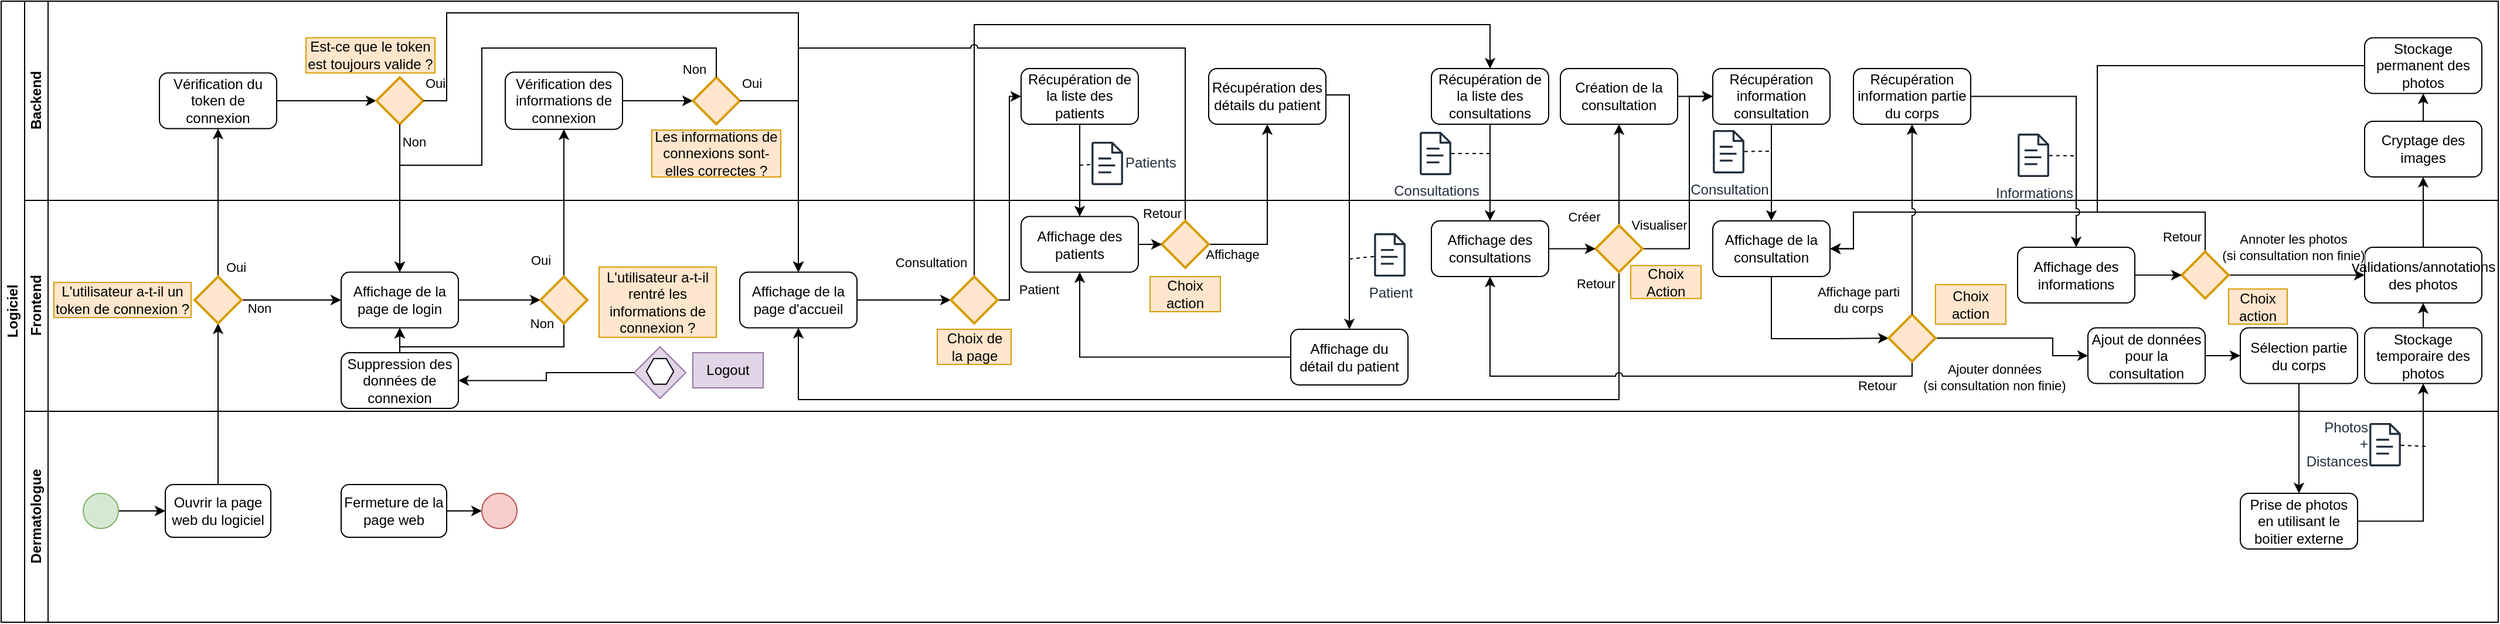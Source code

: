 <mxfile version="27.0.3">
  <diagram id="prtHgNgQTEPvFCAcTncT" name="Page-1">
    <mxGraphModel dx="1493" dy="813" grid="1" gridSize="10" guides="1" tooltips="1" connect="1" arrows="1" fold="1" page="1" pageScale="1" pageWidth="827" pageHeight="1169" math="0" shadow="0">
      <root>
        <mxCell id="0" />
        <mxCell id="1" parent="0" />
        <mxCell id="dNxyNK7c78bLwvsdeMH5-19" value="&lt;div&gt;Logiciel&lt;/div&gt;" style="swimlane;html=1;childLayout=stackLayout;resizeParent=1;resizeParentMax=0;horizontal=0;startSize=20;horizontalStack=0;" parent="1" vertex="1">
          <mxGeometry x="70" y="120" width="2130" height="530" as="geometry">
            <mxRectangle x="120" y="120" width="40" height="50" as="alternateBounds" />
          </mxGeometry>
        </mxCell>
        <mxCell id="UjG7xrtCHv7Pe8FlJSgA-53" style="edgeStyle=orthogonalEdgeStyle;rounded=0;orthogonalLoop=1;jettySize=auto;html=1;entryX=0.5;entryY=0;entryDx=0;entryDy=0;exitX=0.5;exitY=0;exitDx=0;exitDy=0;exitPerimeter=0;jumpStyle=arc;" parent="dNxyNK7c78bLwvsdeMH5-19" source="UjG7xrtCHv7Pe8FlJSgA-44" target="UjG7xrtCHv7Pe8FlJSgA-51" edge="1">
          <mxGeometry relative="1" as="geometry">
            <mxPoint x="830" y="255" as="sourcePoint" />
            <mxPoint x="1210" y="73.75" as="targetPoint" />
            <Array as="points">
              <mxPoint x="830" y="20" />
              <mxPoint x="1270" y="20" />
            </Array>
          </mxGeometry>
        </mxCell>
        <mxCell id="UjG7xrtCHv7Pe8FlJSgA-65" value="Consultation" style="edgeLabel;html=1;align=center;verticalAlign=middle;resizable=0;points=[];" parent="UjG7xrtCHv7Pe8FlJSgA-53" vertex="1" connectable="0">
          <mxGeometry x="-0.964" y="-1" relative="1" as="geometry">
            <mxPoint x="-38" as="offset" />
          </mxGeometry>
        </mxCell>
        <mxCell id="dNxyNK7c78bLwvsdeMH5-20" value="Backend" style="swimlane;html=1;startSize=20;horizontal=0;" parent="dNxyNK7c78bLwvsdeMH5-19" vertex="1">
          <mxGeometry x="20" width="2110" height="170" as="geometry" />
        </mxCell>
        <mxCell id="UjG7xrtCHv7Pe8FlJSgA-18" style="edgeStyle=orthogonalEdgeStyle;rounded=0;orthogonalLoop=1;jettySize=auto;html=1;" parent="dNxyNK7c78bLwvsdeMH5-20" source="UjG7xrtCHv7Pe8FlJSgA-15" target="UjG7xrtCHv7Pe8FlJSgA-17" edge="1">
          <mxGeometry relative="1" as="geometry" />
        </mxCell>
        <mxCell id="UjG7xrtCHv7Pe8FlJSgA-15" value="Vérification du token de connexion" style="rounded=1;whiteSpace=wrap;html=1;" parent="dNxyNK7c78bLwvsdeMH5-20" vertex="1">
          <mxGeometry x="115" y="61.25" width="100" height="47.5" as="geometry" />
        </mxCell>
        <mxCell id="UjG7xrtCHv7Pe8FlJSgA-17" value="" style="strokeWidth=2;html=1;shape=mxgraph.flowchart.decision;whiteSpace=wrap;fillColor=#ffe6cc;strokeColor=#d79b00;" parent="dNxyNK7c78bLwvsdeMH5-20" vertex="1">
          <mxGeometry x="300" y="65" width="40" height="40" as="geometry" />
        </mxCell>
        <mxCell id="UjG7xrtCHv7Pe8FlJSgA-21" value="Est-ce que le token est toujours valide ?" style="text;html=1;align=center;verticalAlign=middle;whiteSpace=wrap;rounded=0;fillColor=#ffe6cc;strokeColor=#d79b00;" parent="dNxyNK7c78bLwvsdeMH5-20" vertex="1">
          <mxGeometry x="240" y="31.25" width="110" height="30" as="geometry" />
        </mxCell>
        <mxCell id="UjG7xrtCHv7Pe8FlJSgA-35" style="edgeStyle=orthogonalEdgeStyle;rounded=0;orthogonalLoop=1;jettySize=auto;html=1;" parent="dNxyNK7c78bLwvsdeMH5-20" source="UjG7xrtCHv7Pe8FlJSgA-31" target="UjG7xrtCHv7Pe8FlJSgA-34" edge="1">
          <mxGeometry relative="1" as="geometry" />
        </mxCell>
        <mxCell id="UjG7xrtCHv7Pe8FlJSgA-31" value="Vérification des informations de connexion" style="rounded=1;whiteSpace=wrap;html=1;" parent="dNxyNK7c78bLwvsdeMH5-20" vertex="1">
          <mxGeometry x="410" y="60.63" width="100" height="48.75" as="geometry" />
        </mxCell>
        <mxCell id="UjG7xrtCHv7Pe8FlJSgA-34" value="" style="strokeWidth=2;html=1;shape=mxgraph.flowchart.decision;whiteSpace=wrap;fillColor=#ffe6cc;strokeColor=#d79b00;" parent="dNxyNK7c78bLwvsdeMH5-20" vertex="1">
          <mxGeometry x="570" y="65" width="40" height="40" as="geometry" />
        </mxCell>
        <mxCell id="UjG7xrtCHv7Pe8FlJSgA-27" value="Les informations de connexions sont-elles correctes ?" style="text;html=1;align=center;verticalAlign=middle;whiteSpace=wrap;rounded=0;fillColor=#ffe6cc;strokeColor=#d79b00;" parent="dNxyNK7c78bLwvsdeMH5-20" vertex="1">
          <mxGeometry x="535" y="110" width="110" height="40" as="geometry" />
        </mxCell>
        <mxCell id="UjG7xrtCHv7Pe8FlJSgA-37" style="edgeStyle=orthogonalEdgeStyle;rounded=0;orthogonalLoop=1;jettySize=auto;html=1;entryX=0.5;entryY=0;entryDx=0;entryDy=0;exitX=0.5;exitY=0;exitDx=0;exitDy=0;exitPerimeter=0;flowAnimation=0;curved=0;" parent="dNxyNK7c78bLwvsdeMH5-20" source="UjG7xrtCHv7Pe8FlJSgA-34" target="UjG7xrtCHv7Pe8FlJSgA-4" edge="1">
          <mxGeometry relative="1" as="geometry">
            <mxPoint x="370" y="190" as="targetPoint" />
            <mxPoint x="710" y="90" as="sourcePoint" />
            <Array as="points">
              <mxPoint x="590" y="40" />
              <mxPoint x="390" y="40" />
              <mxPoint x="390" y="140" />
              <mxPoint x="320" y="140" />
            </Array>
          </mxGeometry>
        </mxCell>
        <mxCell id="UjG7xrtCHv7Pe8FlJSgA-38" value="Non" style="edgeLabel;html=1;align=center;verticalAlign=middle;resizable=0;points=[];" parent="UjG7xrtCHv7Pe8FlJSgA-37" vertex="1" connectable="0">
          <mxGeometry x="-0.767" y="1" relative="1" as="geometry">
            <mxPoint x="12" y="17" as="offset" />
          </mxGeometry>
        </mxCell>
        <mxCell id="UjG7xrtCHv7Pe8FlJSgA-49" value="Récupération de la liste des patients" style="rounded=1;whiteSpace=wrap;html=1;" parent="dNxyNK7c78bLwvsdeMH5-20" vertex="1">
          <mxGeometry x="850" y="57.5" width="100" height="47.5" as="geometry" />
        </mxCell>
        <mxCell id="UjG7xrtCHv7Pe8FlJSgA-51" value="Récupération de la liste des consultations" style="rounded=1;whiteSpace=wrap;html=1;" parent="dNxyNK7c78bLwvsdeMH5-20" vertex="1">
          <mxGeometry x="1200" y="57.5" width="100" height="47.5" as="geometry" />
        </mxCell>
        <mxCell id="UjG7xrtCHv7Pe8FlJSgA-69" value="Patients" style="sketch=0;outlineConnect=0;fontColor=#232F3E;gradientColor=none;fillColor=#232F3D;strokeColor=none;dashed=0;verticalLabelPosition=middle;verticalAlign=middle;align=left;html=1;fontSize=12;fontStyle=0;aspect=fixed;pointerEvents=1;shape=mxgraph.aws4.document;labelPosition=right;" parent="dNxyNK7c78bLwvsdeMH5-20" vertex="1">
          <mxGeometry x="910" y="120" width="27" height="36.95" as="geometry" />
        </mxCell>
        <mxCell id="UjG7xrtCHv7Pe8FlJSgA-74" value="Récupération des détails du patient" style="rounded=1;whiteSpace=wrap;html=1;" parent="dNxyNK7c78bLwvsdeMH5-20" vertex="1">
          <mxGeometry x="1010" y="57.5" width="100" height="47.5" as="geometry" />
        </mxCell>
        <mxCell id="UjG7xrtCHv7Pe8FlJSgA-83" value="Consultations" style="sketch=0;outlineConnect=0;fontColor=#232F3E;gradientColor=none;fillColor=#232F3D;strokeColor=none;dashed=0;verticalLabelPosition=bottom;verticalAlign=top;align=center;html=1;fontSize=12;fontStyle=0;aspect=fixed;pointerEvents=1;shape=mxgraph.aws4.document;labelPosition=center;" parent="dNxyNK7c78bLwvsdeMH5-20" vertex="1">
          <mxGeometry x="1190" y="111.53" width="27" height="36.95" as="geometry" />
        </mxCell>
        <mxCell id="UjG7xrtCHv7Pe8FlJSgA-96" style="edgeStyle=orthogonalEdgeStyle;rounded=0;orthogonalLoop=1;jettySize=auto;html=1;entryX=0;entryY=0.5;entryDx=0;entryDy=0;" parent="dNxyNK7c78bLwvsdeMH5-20" source="UjG7xrtCHv7Pe8FlJSgA-92" target="UjG7xrtCHv7Pe8FlJSgA-95" edge="1">
          <mxGeometry relative="1" as="geometry" />
        </mxCell>
        <mxCell id="UjG7xrtCHv7Pe8FlJSgA-92" value="Création de la consultation" style="rounded=1;whiteSpace=wrap;html=1;" parent="dNxyNK7c78bLwvsdeMH5-20" vertex="1">
          <mxGeometry x="1310" y="57.5" width="100" height="47.5" as="geometry" />
        </mxCell>
        <mxCell id="UjG7xrtCHv7Pe8FlJSgA-95" value="Récupération information consultation" style="rounded=1;whiteSpace=wrap;html=1;" parent="dNxyNK7c78bLwvsdeMH5-20" vertex="1">
          <mxGeometry x="1440" y="57.5" width="100" height="47.5" as="geometry" />
        </mxCell>
        <mxCell id="UjG7xrtCHv7Pe8FlJSgA-127" style="edgeStyle=orthogonalEdgeStyle;rounded=0;orthogonalLoop=1;jettySize=auto;html=1;entryX=0.5;entryY=1;entryDx=0;entryDy=0;" parent="dNxyNK7c78bLwvsdeMH5-20" source="UjG7xrtCHv7Pe8FlJSgA-121" target="UjG7xrtCHv7Pe8FlJSgA-123" edge="1">
          <mxGeometry relative="1" as="geometry" />
        </mxCell>
        <mxCell id="UjG7xrtCHv7Pe8FlJSgA-121" value="Cryptage des images" style="rounded=1;whiteSpace=wrap;html=1;" parent="dNxyNK7c78bLwvsdeMH5-20" vertex="1">
          <mxGeometry x="1996" y="102.5" width="100" height="47.5" as="geometry" />
        </mxCell>
        <mxCell id="UjG7xrtCHv7Pe8FlJSgA-123" value="Stockage permanent des photos" style="rounded=1;whiteSpace=wrap;html=1;" parent="dNxyNK7c78bLwvsdeMH5-20" vertex="1">
          <mxGeometry x="1996" y="31.25" width="100" height="47.5" as="geometry" />
        </mxCell>
        <mxCell id="05c0ySl-I6R-IfHnHKve-5" value="Récupération information partie du corps" style="rounded=1;whiteSpace=wrap;html=1;" parent="dNxyNK7c78bLwvsdeMH5-20" vertex="1">
          <mxGeometry x="1560" y="57.5" width="100" height="47.5" as="geometry" />
        </mxCell>
        <mxCell id="zuIX8__SBf8Scovnlpq9-9" value="Consultation" style="sketch=0;outlineConnect=0;fontColor=#232F3E;gradientColor=none;fillColor=#232F3D;strokeColor=none;dashed=0;verticalLabelPosition=bottom;verticalAlign=top;align=center;html=1;fontSize=12;fontStyle=0;aspect=fixed;pointerEvents=1;shape=mxgraph.aws4.document;labelPosition=center;" vertex="1" parent="dNxyNK7c78bLwvsdeMH5-20">
          <mxGeometry x="1440" y="110.0" width="27" height="36.95" as="geometry" />
        </mxCell>
        <mxCell id="zuIX8__SBf8Scovnlpq9-11" value="Informations" style="sketch=0;outlineConnect=0;fontColor=#232F3E;gradientColor=none;fillColor=#232F3D;strokeColor=none;dashed=0;verticalLabelPosition=bottom;verticalAlign=top;align=center;html=1;fontSize=12;fontStyle=0;aspect=fixed;pointerEvents=1;shape=mxgraph.aws4.document;labelPosition=center;" vertex="1" parent="dNxyNK7c78bLwvsdeMH5-20">
          <mxGeometry x="1700" y="113.05" width="27" height="36.95" as="geometry" />
        </mxCell>
        <mxCell id="UjG7xrtCHv7Pe8FlJSgA-11" style="edgeStyle=orthogonalEdgeStyle;rounded=0;orthogonalLoop=1;jettySize=auto;html=1;entryX=0.5;entryY=1;entryDx=0;entryDy=0;entryPerimeter=0;" parent="dNxyNK7c78bLwvsdeMH5-19" source="UjG7xrtCHv7Pe8FlJSgA-2" target="UjG7xrtCHv7Pe8FlJSgA-7" edge="1">
          <mxGeometry relative="1" as="geometry" />
        </mxCell>
        <mxCell id="UjG7xrtCHv7Pe8FlJSgA-19" style="edgeStyle=orthogonalEdgeStyle;rounded=0;orthogonalLoop=1;jettySize=auto;html=1;entryX=0.5;entryY=1;entryDx=0;entryDy=0;" parent="dNxyNK7c78bLwvsdeMH5-19" source="UjG7xrtCHv7Pe8FlJSgA-7" target="UjG7xrtCHv7Pe8FlJSgA-15" edge="1">
          <mxGeometry relative="1" as="geometry" />
        </mxCell>
        <mxCell id="UjG7xrtCHv7Pe8FlJSgA-20" value="Oui" style="edgeLabel;html=1;align=center;verticalAlign=middle;resizable=0;points=[];" parent="UjG7xrtCHv7Pe8FlJSgA-19" vertex="1" connectable="0">
          <mxGeometry x="0.236" y="2" relative="1" as="geometry">
            <mxPoint x="17" y="70" as="offset" />
          </mxGeometry>
        </mxCell>
        <mxCell id="UjG7xrtCHv7Pe8FlJSgA-22" style="edgeStyle=orthogonalEdgeStyle;rounded=0;orthogonalLoop=1;jettySize=auto;html=1;" parent="dNxyNK7c78bLwvsdeMH5-19" source="UjG7xrtCHv7Pe8FlJSgA-17" target="UjG7xrtCHv7Pe8FlJSgA-4" edge="1">
          <mxGeometry relative="1" as="geometry" />
        </mxCell>
        <mxCell id="UjG7xrtCHv7Pe8FlJSgA-23" value="Non" style="edgeLabel;html=1;align=center;verticalAlign=middle;resizable=0;points=[];" parent="UjG7xrtCHv7Pe8FlJSgA-22" vertex="1" connectable="0">
          <mxGeometry x="-0.366" y="3" relative="1" as="geometry">
            <mxPoint x="9" y="-25" as="offset" />
          </mxGeometry>
        </mxCell>
        <mxCell id="UjG7xrtCHv7Pe8FlJSgA-32" style="edgeStyle=orthogonalEdgeStyle;rounded=0;orthogonalLoop=1;jettySize=auto;html=1;entryX=0.5;entryY=1;entryDx=0;entryDy=0;" parent="dNxyNK7c78bLwvsdeMH5-19" source="UjG7xrtCHv7Pe8FlJSgA-26" target="UjG7xrtCHv7Pe8FlJSgA-31" edge="1">
          <mxGeometry relative="1" as="geometry">
            <Array as="points">
              <mxPoint x="480" y="150" />
              <mxPoint x="480" y="150" />
            </Array>
          </mxGeometry>
        </mxCell>
        <mxCell id="UjG7xrtCHv7Pe8FlJSgA-43" value="Oui" style="edgeLabel;html=1;align=center;verticalAlign=middle;resizable=0;points=[];" parent="UjG7xrtCHv7Pe8FlJSgA-32" vertex="1" connectable="0">
          <mxGeometry x="-0.777" y="-4" relative="1" as="geometry">
            <mxPoint x="-24" as="offset" />
          </mxGeometry>
        </mxCell>
        <mxCell id="UjG7xrtCHv7Pe8FlJSgA-41" style="edgeStyle=orthogonalEdgeStyle;rounded=0;orthogonalLoop=1;jettySize=auto;html=1;entryX=0.5;entryY=0;entryDx=0;entryDy=0;" parent="dNxyNK7c78bLwvsdeMH5-19" source="UjG7xrtCHv7Pe8FlJSgA-34" target="UjG7xrtCHv7Pe8FlJSgA-40" edge="1">
          <mxGeometry relative="1" as="geometry">
            <Array as="points">
              <mxPoint x="680" y="150" />
              <mxPoint x="680" y="150" />
            </Array>
          </mxGeometry>
        </mxCell>
        <mxCell id="UjG7xrtCHv7Pe8FlJSgA-42" value="Oui" style="edgeLabel;html=1;align=center;verticalAlign=middle;resizable=0;points=[];" parent="UjG7xrtCHv7Pe8FlJSgA-41" vertex="1" connectable="0">
          <mxGeometry x="-0.705" y="1" relative="1" as="geometry">
            <mxPoint x="-19" y="-14" as="offset" />
          </mxGeometry>
        </mxCell>
        <mxCell id="UjG7xrtCHv7Pe8FlJSgA-55" style="edgeStyle=orthogonalEdgeStyle;rounded=0;orthogonalLoop=1;jettySize=auto;html=1;entryX=0;entryY=0.5;entryDx=0;entryDy=0;exitX=1;exitY=0.5;exitDx=0;exitDy=0;exitPerimeter=0;" parent="dNxyNK7c78bLwvsdeMH5-19" source="UjG7xrtCHv7Pe8FlJSgA-44" target="UjG7xrtCHv7Pe8FlJSgA-49" edge="1">
          <mxGeometry relative="1" as="geometry">
            <Array as="points">
              <mxPoint x="860" y="255" />
              <mxPoint x="860" y="81" />
            </Array>
          </mxGeometry>
        </mxCell>
        <mxCell id="UjG7xrtCHv7Pe8FlJSgA-64" value="Patient" style="edgeLabel;html=1;align=center;verticalAlign=middle;resizable=0;points=[];" parent="UjG7xrtCHv7Pe8FlJSgA-55" vertex="1" connectable="0">
          <mxGeometry x="-0.804" y="-3" relative="1" as="geometry">
            <mxPoint x="22" as="offset" />
          </mxGeometry>
        </mxCell>
        <mxCell id="UjG7xrtCHv7Pe8FlJSgA-68" style="edgeStyle=orthogonalEdgeStyle;rounded=0;orthogonalLoop=1;jettySize=auto;html=1;entryX=0.5;entryY=0;entryDx=0;entryDy=0;" parent="dNxyNK7c78bLwvsdeMH5-19" source="UjG7xrtCHv7Pe8FlJSgA-49" target="UjG7xrtCHv7Pe8FlJSgA-59" edge="1">
          <mxGeometry relative="1" as="geometry" />
        </mxCell>
        <mxCell id="UjG7xrtCHv7Pe8FlJSgA-75" style="edgeStyle=orthogonalEdgeStyle;rounded=0;orthogonalLoop=1;jettySize=auto;html=1;entryX=0.5;entryY=1;entryDx=0;entryDy=0;" parent="dNxyNK7c78bLwvsdeMH5-19" source="UjG7xrtCHv7Pe8FlJSgA-62" target="UjG7xrtCHv7Pe8FlJSgA-74" edge="1">
          <mxGeometry relative="1" as="geometry">
            <Array as="points">
              <mxPoint x="1080" y="208" />
            </Array>
          </mxGeometry>
        </mxCell>
        <mxCell id="QZvbkXtrzYEEDabuCvIg-20" value="Affichage" style="edgeLabel;html=1;align=center;verticalAlign=middle;resizable=0;points=[];" parent="UjG7xrtCHv7Pe8FlJSgA-75" vertex="1" connectable="0">
          <mxGeometry x="-0.794" y="-2" relative="1" as="geometry">
            <mxPoint x="4" y="6" as="offset" />
          </mxGeometry>
        </mxCell>
        <mxCell id="UjG7xrtCHv7Pe8FlJSgA-77" style="edgeStyle=orthogonalEdgeStyle;rounded=0;orthogonalLoop=1;jettySize=auto;html=1;" parent="dNxyNK7c78bLwvsdeMH5-19" source="UjG7xrtCHv7Pe8FlJSgA-74" target="UjG7xrtCHv7Pe8FlJSgA-76" edge="1">
          <mxGeometry relative="1" as="geometry">
            <Array as="points">
              <mxPoint x="1150" y="80" />
            </Array>
          </mxGeometry>
        </mxCell>
        <mxCell id="UjG7xrtCHv7Pe8FlJSgA-82" style="edgeStyle=orthogonalEdgeStyle;rounded=0;orthogonalLoop=1;jettySize=auto;html=1;entryX=0.5;entryY=0;entryDx=0;entryDy=0;" parent="dNxyNK7c78bLwvsdeMH5-19" source="UjG7xrtCHv7Pe8FlJSgA-51" target="UjG7xrtCHv7Pe8FlJSgA-60" edge="1">
          <mxGeometry relative="1" as="geometry" />
        </mxCell>
        <mxCell id="UjG7xrtCHv7Pe8FlJSgA-93" style="edgeStyle=orthogonalEdgeStyle;rounded=0;orthogonalLoop=1;jettySize=auto;html=1;entryX=0.5;entryY=1;entryDx=0;entryDy=0;" parent="dNxyNK7c78bLwvsdeMH5-19" source="UjG7xrtCHv7Pe8FlJSgA-88" target="UjG7xrtCHv7Pe8FlJSgA-92" edge="1">
          <mxGeometry relative="1" as="geometry" />
        </mxCell>
        <mxCell id="UjG7xrtCHv7Pe8FlJSgA-99" value="Créer" style="edgeLabel;html=1;align=center;verticalAlign=middle;resizable=0;points=[];" parent="UjG7xrtCHv7Pe8FlJSgA-93" vertex="1" connectable="0">
          <mxGeometry x="-0.159" y="-2" relative="1" as="geometry">
            <mxPoint x="-32" y="29" as="offset" />
          </mxGeometry>
        </mxCell>
        <mxCell id="UjG7xrtCHv7Pe8FlJSgA-97" style="edgeStyle=orthogonalEdgeStyle;rounded=0;orthogonalLoop=1;jettySize=auto;html=1;entryX=0.5;entryY=0;entryDx=0;entryDy=0;" parent="dNxyNK7c78bLwvsdeMH5-19" source="UjG7xrtCHv7Pe8FlJSgA-95" target="UjG7xrtCHv7Pe8FlJSgA-94" edge="1">
          <mxGeometry relative="1" as="geometry" />
        </mxCell>
        <mxCell id="UjG7xrtCHv7Pe8FlJSgA-98" style="edgeStyle=orthogonalEdgeStyle;rounded=0;orthogonalLoop=1;jettySize=auto;html=1;entryX=0;entryY=0.5;entryDx=0;entryDy=0;" parent="dNxyNK7c78bLwvsdeMH5-19" source="UjG7xrtCHv7Pe8FlJSgA-88" target="UjG7xrtCHv7Pe8FlJSgA-95" edge="1">
          <mxGeometry relative="1" as="geometry">
            <mxPoint x="1450" y="211.25" as="targetPoint" />
            <Array as="points">
              <mxPoint x="1440" y="211" />
              <mxPoint x="1440" y="81" />
            </Array>
          </mxGeometry>
        </mxCell>
        <mxCell id="UjG7xrtCHv7Pe8FlJSgA-100" value="Visualiser" style="edgeLabel;html=1;align=center;verticalAlign=middle;resizable=0;points=[];" parent="UjG7xrtCHv7Pe8FlJSgA-98" vertex="1" connectable="0">
          <mxGeometry x="-0.853" y="-3" relative="1" as="geometry">
            <mxPoint y="-24" as="offset" />
          </mxGeometry>
        </mxCell>
        <mxCell id="UjG7xrtCHv7Pe8FlJSgA-118" style="edgeStyle=orthogonalEdgeStyle;rounded=0;orthogonalLoop=1;jettySize=auto;html=1;" parent="dNxyNK7c78bLwvsdeMH5-19" source="UjG7xrtCHv7Pe8FlJSgA-114" target="UjG7xrtCHv7Pe8FlJSgA-117" edge="1">
          <mxGeometry relative="1" as="geometry" />
        </mxCell>
        <mxCell id="dNxyNK7c78bLwvsdeMH5-21" value="Frontend" style="swimlane;html=1;startSize=20;horizontal=0;" parent="dNxyNK7c78bLwvsdeMH5-19" vertex="1">
          <mxGeometry x="20" y="170" width="2110" height="180" as="geometry" />
        </mxCell>
        <mxCell id="UjG7xrtCHv7Pe8FlJSgA-14" style="edgeStyle=orthogonalEdgeStyle;rounded=0;orthogonalLoop=1;jettySize=auto;html=1;entryX=0;entryY=0.5;entryDx=0;entryDy=0;entryPerimeter=0;" parent="dNxyNK7c78bLwvsdeMH5-21" source="UjG7xrtCHv7Pe8FlJSgA-4" target="UjG7xrtCHv7Pe8FlJSgA-26" edge="1">
          <mxGeometry relative="1" as="geometry">
            <mxPoint x="410" y="85" as="targetPoint" />
          </mxGeometry>
        </mxCell>
        <mxCell id="UjG7xrtCHv7Pe8FlJSgA-4" value="Affichage de la page de login" style="rounded=1;whiteSpace=wrap;html=1;" parent="dNxyNK7c78bLwvsdeMH5-21" vertex="1">
          <mxGeometry x="270" y="61.25" width="100" height="47.5" as="geometry" />
        </mxCell>
        <mxCell id="UjG7xrtCHv7Pe8FlJSgA-9" style="edgeStyle=orthogonalEdgeStyle;rounded=0;orthogonalLoop=1;jettySize=auto;html=1;" parent="dNxyNK7c78bLwvsdeMH5-21" source="UjG7xrtCHv7Pe8FlJSgA-7" target="UjG7xrtCHv7Pe8FlJSgA-4" edge="1">
          <mxGeometry relative="1" as="geometry" />
        </mxCell>
        <mxCell id="UjG7xrtCHv7Pe8FlJSgA-10" value="Non" style="edgeLabel;html=1;align=center;verticalAlign=middle;resizable=0;points=[];spacing=2;" parent="UjG7xrtCHv7Pe8FlJSgA-9" vertex="1" connectable="0">
          <mxGeometry relative="1" as="geometry">
            <mxPoint x="-28" y="7" as="offset" />
          </mxGeometry>
        </mxCell>
        <mxCell id="UjG7xrtCHv7Pe8FlJSgA-7" value="" style="strokeWidth=2;html=1;shape=mxgraph.flowchart.decision;whiteSpace=wrap;fillColor=#ffe6cc;strokeColor=#d79b00;" parent="dNxyNK7c78bLwvsdeMH5-21" vertex="1">
          <mxGeometry x="145" y="65" width="40" height="40" as="geometry" />
        </mxCell>
        <mxCell id="UjG7xrtCHv7Pe8FlJSgA-8" value="L&#39;utilisateur a-t-il un token de connexion ? " style="text;html=1;align=center;verticalAlign=middle;whiteSpace=wrap;rounded=0;fillColor=#ffe6cc;strokeColor=#d79b00;" parent="dNxyNK7c78bLwvsdeMH5-21" vertex="1">
          <mxGeometry x="25" y="70" width="117" height="30" as="geometry" />
        </mxCell>
        <mxCell id="UjG7xrtCHv7Pe8FlJSgA-29" style="edgeStyle=orthogonalEdgeStyle;rounded=0;orthogonalLoop=1;jettySize=auto;html=1;exitX=0.5;exitY=1;exitDx=0;exitDy=0;exitPerimeter=0;entryX=0.5;entryY=1;entryDx=0;entryDy=0;" parent="dNxyNK7c78bLwvsdeMH5-21" source="UjG7xrtCHv7Pe8FlJSgA-26" target="UjG7xrtCHv7Pe8FlJSgA-4" edge="1">
          <mxGeometry relative="1" as="geometry">
            <mxPoint x="460" y="108.75" as="targetPoint" />
            <Array as="points">
              <mxPoint x="460" y="125" />
              <mxPoint x="320" y="125" />
            </Array>
          </mxGeometry>
        </mxCell>
        <mxCell id="UjG7xrtCHv7Pe8FlJSgA-30" value="Non" style="edgeLabel;html=1;align=center;verticalAlign=middle;resizable=0;points=[];" parent="UjG7xrtCHv7Pe8FlJSgA-29" vertex="1" connectable="0">
          <mxGeometry x="-0.483" relative="1" as="geometry">
            <mxPoint x="6" y="-20" as="offset" />
          </mxGeometry>
        </mxCell>
        <mxCell id="UjG7xrtCHv7Pe8FlJSgA-26" value="" style="strokeWidth=2;html=1;shape=mxgraph.flowchart.decision;whiteSpace=wrap;fillColor=#ffe6cc;strokeColor=#d79b00;" parent="dNxyNK7c78bLwvsdeMH5-21" vertex="1">
          <mxGeometry x="440" y="65" width="40" height="40" as="geometry" />
        </mxCell>
        <mxCell id="UjG7xrtCHv7Pe8FlJSgA-36" value="L&#39;utilisateur a-t-il rentré les informations de connexion ? " style="text;html=1;align=center;verticalAlign=middle;whiteSpace=wrap;rounded=0;fillColor=#ffe6cc;strokeColor=#d79b00;" parent="dNxyNK7c78bLwvsdeMH5-21" vertex="1">
          <mxGeometry x="490" y="56.88" width="100" height="60" as="geometry" />
        </mxCell>
        <mxCell id="UjG7xrtCHv7Pe8FlJSgA-45" style="edgeStyle=orthogonalEdgeStyle;rounded=0;orthogonalLoop=1;jettySize=auto;html=1;" parent="dNxyNK7c78bLwvsdeMH5-21" source="UjG7xrtCHv7Pe8FlJSgA-40" target="UjG7xrtCHv7Pe8FlJSgA-44" edge="1">
          <mxGeometry relative="1" as="geometry" />
        </mxCell>
        <mxCell id="UjG7xrtCHv7Pe8FlJSgA-40" value="Affichage de la page d&#39;accueil" style="rounded=1;whiteSpace=wrap;html=1;" parent="dNxyNK7c78bLwvsdeMH5-21" vertex="1">
          <mxGeometry x="610" y="61.25" width="100" height="47.5" as="geometry" />
        </mxCell>
        <mxCell id="UjG7xrtCHv7Pe8FlJSgA-44" value="" style="strokeWidth=2;html=1;shape=mxgraph.flowchart.decision;whiteSpace=wrap;fillColor=#ffe6cc;strokeColor=#d79b00;" parent="dNxyNK7c78bLwvsdeMH5-21" vertex="1">
          <mxGeometry x="790" y="65" width="40" height="40" as="geometry" />
        </mxCell>
        <mxCell id="UjG7xrtCHv7Pe8FlJSgA-54" value="Choix de &lt;br&gt;la page" style="text;html=1;align=center;verticalAlign=middle;whiteSpace=wrap;rounded=0;fillColor=#ffe6cc;strokeColor=#d79b00;" parent="dNxyNK7c78bLwvsdeMH5-21" vertex="1">
          <mxGeometry x="778.5" y="110" width="63" height="30" as="geometry" />
        </mxCell>
        <mxCell id="UjG7xrtCHv7Pe8FlJSgA-59" value="Affichage des patients" style="rounded=1;whiteSpace=wrap;html=1;" parent="dNxyNK7c78bLwvsdeMH5-21" vertex="1">
          <mxGeometry x="850" y="13.75" width="100" height="47.5" as="geometry" />
        </mxCell>
        <mxCell id="UjG7xrtCHv7Pe8FlJSgA-60" value="Affichage des consultations" style="rounded=1;whiteSpace=wrap;html=1;" parent="dNxyNK7c78bLwvsdeMH5-21" vertex="1">
          <mxGeometry x="1200" y="17.5" width="100" height="47.5" as="geometry" />
        </mxCell>
        <mxCell id="UjG7xrtCHv7Pe8FlJSgA-72" style="edgeStyle=orthogonalEdgeStyle;rounded=0;orthogonalLoop=1;jettySize=auto;html=1;entryX=0.5;entryY=0;entryDx=0;entryDy=0;jumpStyle=arc;exitX=0.5;exitY=0;exitDx=0;exitDy=0;exitPerimeter=0;" parent="dNxyNK7c78bLwvsdeMH5-21" source="UjG7xrtCHv7Pe8FlJSgA-62" target="UjG7xrtCHv7Pe8FlJSgA-40" edge="1">
          <mxGeometry relative="1" as="geometry">
            <Array as="points">
              <mxPoint x="990" y="18" />
              <mxPoint x="990" y="-130" />
              <mxPoint x="660" y="-130" />
            </Array>
          </mxGeometry>
        </mxCell>
        <mxCell id="QZvbkXtrzYEEDabuCvIg-19" value="Retour" style="edgeLabel;html=1;align=center;verticalAlign=middle;resizable=0;points=[];" parent="UjG7xrtCHv7Pe8FlJSgA-72" vertex="1" connectable="0">
          <mxGeometry x="-0.967" y="1" relative="1" as="geometry">
            <mxPoint x="-19" y="4" as="offset" />
          </mxGeometry>
        </mxCell>
        <mxCell id="UjG7xrtCHv7Pe8FlJSgA-62" value="" style="strokeWidth=2;html=1;shape=mxgraph.flowchart.decision;whiteSpace=wrap;fillColor=#ffe6cc;strokeColor=#d79b00;" parent="dNxyNK7c78bLwvsdeMH5-21" vertex="1">
          <mxGeometry x="970" y="17.5" width="40" height="40" as="geometry" />
        </mxCell>
        <mxCell id="UjG7xrtCHv7Pe8FlJSgA-67" style="edgeStyle=orthogonalEdgeStyle;rounded=0;orthogonalLoop=1;jettySize=auto;html=1;entryX=0;entryY=0.5;entryDx=0;entryDy=0;entryPerimeter=0;" parent="dNxyNK7c78bLwvsdeMH5-21" source="UjG7xrtCHv7Pe8FlJSgA-59" target="UjG7xrtCHv7Pe8FlJSgA-62" edge="1">
          <mxGeometry relative="1" as="geometry">
            <mxPoint x="980" y="41" as="targetPoint" />
          </mxGeometry>
        </mxCell>
        <mxCell id="UjG7xrtCHv7Pe8FlJSgA-71" value="Choix action" style="text;html=1;align=center;verticalAlign=middle;whiteSpace=wrap;rounded=0;fillColor=#ffe6cc;strokeColor=#d79b00;" parent="dNxyNK7c78bLwvsdeMH5-21" vertex="1">
          <mxGeometry x="960" y="65" width="60" height="30" as="geometry" />
        </mxCell>
        <mxCell id="QZvbkXtrzYEEDabuCvIg-15" style="edgeStyle=orthogonalEdgeStyle;rounded=0;orthogonalLoop=1;jettySize=auto;html=1;entryX=0.5;entryY=1;entryDx=0;entryDy=0;" parent="dNxyNK7c78bLwvsdeMH5-21" source="UjG7xrtCHv7Pe8FlJSgA-76" target="UjG7xrtCHv7Pe8FlJSgA-59" edge="1">
          <mxGeometry relative="1" as="geometry" />
        </mxCell>
        <mxCell id="UjG7xrtCHv7Pe8FlJSgA-76" value="Affichage du détail du patient" style="rounded=1;whiteSpace=wrap;html=1;" parent="dNxyNK7c78bLwvsdeMH5-21" vertex="1">
          <mxGeometry x="1080" y="110" width="100" height="47.5" as="geometry" />
        </mxCell>
        <mxCell id="zuIX8__SBf8Scovnlpq9-1" style="edgeStyle=orthogonalEdgeStyle;rounded=0;orthogonalLoop=1;jettySize=auto;html=1;entryX=0.5;entryY=1;entryDx=0;entryDy=0;" edge="1" parent="dNxyNK7c78bLwvsdeMH5-21" source="UjG7xrtCHv7Pe8FlJSgA-88" target="UjG7xrtCHv7Pe8FlJSgA-40">
          <mxGeometry relative="1" as="geometry">
            <Array as="points">
              <mxPoint x="1360" y="170" />
              <mxPoint x="660" y="170" />
            </Array>
          </mxGeometry>
        </mxCell>
        <mxCell id="zuIX8__SBf8Scovnlpq9-2" value="Retour" style="edgeLabel;html=1;align=center;verticalAlign=middle;resizable=0;points=[];" vertex="1" connectable="0" parent="zuIX8__SBf8Scovnlpq9-1">
          <mxGeometry x="-0.943" relative="1" as="geometry">
            <mxPoint x="-20" y="-16" as="offset" />
          </mxGeometry>
        </mxCell>
        <mxCell id="UjG7xrtCHv7Pe8FlJSgA-88" value="" style="strokeWidth=2;html=1;shape=mxgraph.flowchart.decision;whiteSpace=wrap;fillColor=#ffe6cc;strokeColor=#d79b00;" parent="dNxyNK7c78bLwvsdeMH5-21" vertex="1">
          <mxGeometry x="1340" y="21.25" width="40" height="40" as="geometry" />
        </mxCell>
        <mxCell id="UjG7xrtCHv7Pe8FlJSgA-89" style="edgeStyle=orthogonalEdgeStyle;rounded=0;orthogonalLoop=1;jettySize=auto;html=1;entryX=0;entryY=0.5;entryDx=0;entryDy=0;entryPerimeter=0;" parent="dNxyNK7c78bLwvsdeMH5-21" source="UjG7xrtCHv7Pe8FlJSgA-60" target="UjG7xrtCHv7Pe8FlJSgA-88" edge="1">
          <mxGeometry relative="1" as="geometry" />
        </mxCell>
        <mxCell id="UjG7xrtCHv7Pe8FlJSgA-94" value="Affichage de la consultation" style="rounded=1;whiteSpace=wrap;html=1;" parent="dNxyNK7c78bLwvsdeMH5-21" vertex="1">
          <mxGeometry x="1440" y="17.5" width="100" height="47.5" as="geometry" />
        </mxCell>
        <mxCell id="QZvbkXtrzYEEDabuCvIg-7" style="edgeStyle=orthogonalEdgeStyle;rounded=0;orthogonalLoop=1;jettySize=auto;html=1;entryX=0;entryY=0.5;entryDx=0;entryDy=0;" parent="dNxyNK7c78bLwvsdeMH5-21" source="UjG7xrtCHv7Pe8FlJSgA-103" target="UjG7xrtCHv7Pe8FlJSgA-113" edge="1">
          <mxGeometry relative="1" as="geometry" />
        </mxCell>
        <mxCell id="UjG7xrtCHv7Pe8FlJSgA-103" value="Ajout de données pour la consultation" style="rounded=1;whiteSpace=wrap;html=1;" parent="dNxyNK7c78bLwvsdeMH5-21" vertex="1">
          <mxGeometry x="1760" y="108.75" width="100" height="47.5" as="geometry" />
        </mxCell>
        <mxCell id="UjG7xrtCHv7Pe8FlJSgA-107" value="" style="edgeStyle=orthogonalEdgeStyle;rounded=0;orthogonalLoop=1;jettySize=auto;html=1;entryX=0;entryY=0.5;entryDx=0;entryDy=0;entryPerimeter=0;" parent="dNxyNK7c78bLwvsdeMH5-21" source="UjG7xrtCHv7Pe8FlJSgA-94" target="05c0ySl-I6R-IfHnHKve-2" edge="1">
          <mxGeometry relative="1" as="geometry">
            <mxPoint x="1630" y="335" as="sourcePoint" />
            <mxPoint x="1490" y="102.5" as="targetPoint" />
            <Array as="points">
              <mxPoint x="1490" y="118" />
              <mxPoint x="1544" y="118" />
            </Array>
          </mxGeometry>
        </mxCell>
        <mxCell id="UjG7xrtCHv7Pe8FlJSgA-113" value="Sélection partie du corps" style="rounded=1;whiteSpace=wrap;html=1;" parent="dNxyNK7c78bLwvsdeMH5-21" vertex="1">
          <mxGeometry x="1890" y="108.75" width="100" height="47.5" as="geometry" />
        </mxCell>
        <mxCell id="UjG7xrtCHv7Pe8FlJSgA-125" style="edgeStyle=orthogonalEdgeStyle;rounded=0;orthogonalLoop=1;jettySize=auto;html=1;" parent="dNxyNK7c78bLwvsdeMH5-21" source="UjG7xrtCHv7Pe8FlJSgA-117" target="UjG7xrtCHv7Pe8FlJSgA-122" edge="1">
          <mxGeometry relative="1" as="geometry" />
        </mxCell>
        <mxCell id="UjG7xrtCHv7Pe8FlJSgA-117" value="Stockage temporaire des photos" style="rounded=1;whiteSpace=wrap;html=1;" parent="dNxyNK7c78bLwvsdeMH5-21" vertex="1">
          <mxGeometry x="1996" y="108.75" width="100" height="47.5" as="geometry" />
        </mxCell>
        <mxCell id="UjG7xrtCHv7Pe8FlJSgA-122" value="Validations/annotations des photos" style="rounded=1;whiteSpace=wrap;html=1;" parent="dNxyNK7c78bLwvsdeMH5-21" vertex="1">
          <mxGeometry x="1996" y="40" width="100" height="47.5" as="geometry" />
        </mxCell>
        <mxCell id="05c0ySl-I6R-IfHnHKve-8" style="edgeStyle=orthogonalEdgeStyle;rounded=0;orthogonalLoop=1;jettySize=auto;html=1;entryX=0.5;entryY=1;entryDx=0;entryDy=0;jumpStyle=arc;" parent="dNxyNK7c78bLwvsdeMH5-21" source="05c0ySl-I6R-IfHnHKve-2" target="UjG7xrtCHv7Pe8FlJSgA-60" edge="1">
          <mxGeometry relative="1" as="geometry">
            <Array as="points">
              <mxPoint x="1610" y="150" />
              <mxPoint x="1250" y="150" />
            </Array>
          </mxGeometry>
        </mxCell>
        <mxCell id="05c0ySl-I6R-IfHnHKve-9" value="Retour" style="edgeLabel;html=1;align=center;verticalAlign=middle;resizable=0;points=[];" parent="05c0ySl-I6R-IfHnHKve-8" vertex="1" connectable="0">
          <mxGeometry x="-0.451" y="-3" relative="1" as="geometry">
            <mxPoint x="83" y="11" as="offset" />
          </mxGeometry>
        </mxCell>
        <mxCell id="05c0ySl-I6R-IfHnHKve-13" style="edgeStyle=orthogonalEdgeStyle;rounded=0;orthogonalLoop=1;jettySize=auto;html=1;entryX=0;entryY=0.5;entryDx=0;entryDy=0;" parent="dNxyNK7c78bLwvsdeMH5-21" source="05c0ySl-I6R-IfHnHKve-2" target="UjG7xrtCHv7Pe8FlJSgA-103" edge="1">
          <mxGeometry relative="1" as="geometry">
            <Array as="points">
              <mxPoint x="1730" y="118" />
              <mxPoint x="1730" y="133" />
            </Array>
          </mxGeometry>
        </mxCell>
        <mxCell id="05c0ySl-I6R-IfHnHKve-14" value="Ajouter données &lt;br&gt;(si consultation non finie)" style="edgeLabel;html=1;align=center;verticalAlign=middle;resizable=0;points=[];" parent="05c0ySl-I6R-IfHnHKve-13" vertex="1" connectable="0">
          <mxGeometry x="-0.618" relative="1" as="geometry">
            <mxPoint x="22" y="33" as="offset" />
          </mxGeometry>
        </mxCell>
        <mxCell id="05c0ySl-I6R-IfHnHKve-2" value="" style="strokeWidth=2;html=1;shape=mxgraph.flowchart.decision;whiteSpace=wrap;fillColor=#ffe6cc;strokeColor=#d79b00;" parent="dNxyNK7c78bLwvsdeMH5-21" vertex="1">
          <mxGeometry x="1590" y="97.5" width="40" height="40" as="geometry" />
        </mxCell>
        <mxCell id="05c0ySl-I6R-IfHnHKve-3" value="Choix action" style="text;html=1;align=center;verticalAlign=middle;whiteSpace=wrap;rounded=0;fillColor=#ffe6cc;strokeColor=#d79b00;" parent="dNxyNK7c78bLwvsdeMH5-21" vertex="1">
          <mxGeometry x="1630" y="71.88" width="60" height="33.75" as="geometry" />
        </mxCell>
        <mxCell id="UjG7xrtCHv7Pe8FlJSgA-90" value="Choix Action" style="text;html=1;align=center;verticalAlign=middle;whiteSpace=wrap;rounded=0;fillColor=#ffe6cc;strokeColor=#d79b00;" parent="dNxyNK7c78bLwvsdeMH5-21" vertex="1">
          <mxGeometry x="1370" y="55.63" width="60" height="28.12" as="geometry" />
        </mxCell>
        <mxCell id="QZvbkXtrzYEEDabuCvIg-2" value="Affichage des informations" style="rounded=1;whiteSpace=wrap;html=1;" parent="dNxyNK7c78bLwvsdeMH5-21" vertex="1">
          <mxGeometry x="1700" y="40.0" width="100" height="47.5" as="geometry" />
        </mxCell>
        <mxCell id="QZvbkXtrzYEEDabuCvIg-10" style="edgeStyle=orthogonalEdgeStyle;rounded=0;orthogonalLoop=1;jettySize=auto;html=1;" parent="dNxyNK7c78bLwvsdeMH5-21" source="QZvbkXtrzYEEDabuCvIg-6" target="UjG7xrtCHv7Pe8FlJSgA-122" edge="1">
          <mxGeometry relative="1" as="geometry" />
        </mxCell>
        <mxCell id="QZvbkXtrzYEEDabuCvIg-11" value="Annoter les photos&lt;br&gt;(si consultation non finie)" style="edgeLabel;html=1;align=center;verticalAlign=middle;resizable=0;points=[];" parent="QZvbkXtrzYEEDabuCvIg-10" vertex="1" connectable="0">
          <mxGeometry x="0.113" relative="1" as="geometry">
            <mxPoint x="-10" y="-24" as="offset" />
          </mxGeometry>
        </mxCell>
        <mxCell id="QZvbkXtrzYEEDabuCvIg-12" style="edgeStyle=orthogonalEdgeStyle;rounded=0;orthogonalLoop=1;jettySize=auto;html=1;entryX=1;entryY=0.5;entryDx=0;entryDy=0;jumpStyle=arc;" parent="dNxyNK7c78bLwvsdeMH5-21" source="QZvbkXtrzYEEDabuCvIg-6" target="UjG7xrtCHv7Pe8FlJSgA-94" edge="1">
          <mxGeometry relative="1" as="geometry">
            <Array as="points">
              <mxPoint x="1860" y="10" />
              <mxPoint x="1560" y="10" />
              <mxPoint x="1560" y="41" />
            </Array>
          </mxGeometry>
        </mxCell>
        <mxCell id="QZvbkXtrzYEEDabuCvIg-13" value="Retour" style="edgeLabel;html=1;align=center;verticalAlign=middle;resizable=0;points=[];" parent="QZvbkXtrzYEEDabuCvIg-12" vertex="1" connectable="0">
          <mxGeometry x="-0.913" y="-1" relative="1" as="geometry">
            <mxPoint x="-21" y="3" as="offset" />
          </mxGeometry>
        </mxCell>
        <mxCell id="QZvbkXtrzYEEDabuCvIg-6" value="" style="strokeWidth=2;html=1;shape=mxgraph.flowchart.decision;whiteSpace=wrap;fillColor=#ffe6cc;strokeColor=#d79b00;" parent="dNxyNK7c78bLwvsdeMH5-21" vertex="1">
          <mxGeometry x="1840" y="43.75" width="40" height="40" as="geometry" />
        </mxCell>
        <mxCell id="QZvbkXtrzYEEDabuCvIg-8" style="edgeStyle=orthogonalEdgeStyle;rounded=0;orthogonalLoop=1;jettySize=auto;html=1;entryX=0;entryY=0.5;entryDx=0;entryDy=0;entryPerimeter=0;" parent="dNxyNK7c78bLwvsdeMH5-21" source="QZvbkXtrzYEEDabuCvIg-2" target="QZvbkXtrzYEEDabuCvIg-6" edge="1">
          <mxGeometry relative="1" as="geometry" />
        </mxCell>
        <mxCell id="QZvbkXtrzYEEDabuCvIg-9" value="Choix action" style="text;html=1;align=center;verticalAlign=middle;whiteSpace=wrap;rounded=0;fillColor=#ffe6cc;strokeColor=#d79b00;" parent="dNxyNK7c78bLwvsdeMH5-21" vertex="1">
          <mxGeometry x="1880" y="75.63" width="50" height="30" as="geometry" />
        </mxCell>
        <mxCell id="QZvbkXtrzYEEDabuCvIg-34" value="" style="group" parent="dNxyNK7c78bLwvsdeMH5-21" vertex="1" connectable="0">
          <mxGeometry x="520" y="125" width="44" height="44" as="geometry" />
        </mxCell>
        <mxCell id="QZvbkXtrzYEEDabuCvIg-32" value="" style="strokeWidth=1;html=1;shape=mxgraph.flowchart.decision;whiteSpace=wrap;fillColor=#e1d5e7;strokeColor=#9673a6;" parent="QZvbkXtrzYEEDabuCvIg-34" vertex="1">
          <mxGeometry width="44" height="44" as="geometry" />
        </mxCell>
        <mxCell id="QZvbkXtrzYEEDabuCvIg-31" value="" style="verticalLabelPosition=bottom;verticalAlign=top;html=1;shape=hexagon;perimeter=hexagonPerimeter2;arcSize=6;size=0.27;" parent="QZvbkXtrzYEEDabuCvIg-34" vertex="1">
          <mxGeometry x="10.37" y="10" width="23.27" height="21.88" as="geometry" />
        </mxCell>
        <mxCell id="QZvbkXtrzYEEDabuCvIg-36" value="Logout" style="text;html=1;align=center;verticalAlign=middle;whiteSpace=wrap;rounded=0;fillColor=#e1d5e7;strokeColor=#9673a6;" parent="dNxyNK7c78bLwvsdeMH5-21" vertex="1">
          <mxGeometry x="570" y="130" width="60" height="30" as="geometry" />
        </mxCell>
        <mxCell id="QZvbkXtrzYEEDabuCvIg-37" style="edgeStyle=orthogonalEdgeStyle;rounded=0;orthogonalLoop=1;jettySize=auto;html=1;entryX=1;entryY=0.5;entryDx=0;entryDy=0;" parent="dNxyNK7c78bLwvsdeMH5-21" source="QZvbkXtrzYEEDabuCvIg-32" target="zuIX8__SBf8Scovnlpq9-3" edge="1">
          <mxGeometry relative="1" as="geometry" />
        </mxCell>
        <mxCell id="zuIX8__SBf8Scovnlpq9-4" style="edgeStyle=orthogonalEdgeStyle;rounded=0;orthogonalLoop=1;jettySize=auto;html=1;entryX=0.5;entryY=1;entryDx=0;entryDy=0;" edge="1" parent="dNxyNK7c78bLwvsdeMH5-21" source="zuIX8__SBf8Scovnlpq9-3" target="UjG7xrtCHv7Pe8FlJSgA-4">
          <mxGeometry relative="1" as="geometry" />
        </mxCell>
        <mxCell id="zuIX8__SBf8Scovnlpq9-3" value="Suppression des données de connexion" style="rounded=1;whiteSpace=wrap;html=1;" vertex="1" parent="dNxyNK7c78bLwvsdeMH5-21">
          <mxGeometry x="270" y="130" width="100" height="47.5" as="geometry" />
        </mxCell>
        <mxCell id="zuIX8__SBf8Scovnlpq9-6" value="Patient" style="sketch=0;outlineConnect=0;fontColor=#232F3E;gradientColor=none;fillColor=#232F3D;strokeColor=none;dashed=0;verticalLabelPosition=bottom;verticalAlign=top;align=center;html=1;fontSize=12;fontStyle=0;aspect=fixed;pointerEvents=1;shape=mxgraph.aws4.document;labelPosition=center;" vertex="1" parent="dNxyNK7c78bLwvsdeMH5-21">
          <mxGeometry x="1151" y="28.05" width="27" height="36.95" as="geometry" />
        </mxCell>
        <mxCell id="zuIX8__SBf8Scovnlpq9-8" value="" style="endArrow=none;dashed=1;html=1;rounded=0;" edge="1" parent="dNxyNK7c78bLwvsdeMH5-21" target="zuIX8__SBf8Scovnlpq9-6">
          <mxGeometry width="50" height="50" relative="1" as="geometry">
            <mxPoint x="1130" y="50" as="sourcePoint" />
            <mxPoint x="1130" y="43.75" as="targetPoint" />
          </mxGeometry>
        </mxCell>
        <mxCell id="dNxyNK7c78bLwvsdeMH5-22" value="Dermatologue" style="swimlane;html=1;startSize=20;horizontal=0;" parent="dNxyNK7c78bLwvsdeMH5-19" vertex="1">
          <mxGeometry x="20" y="350" width="2110" height="180" as="geometry" />
        </mxCell>
        <mxCell id="UjG7xrtCHv7Pe8FlJSgA-3" style="edgeStyle=orthogonalEdgeStyle;rounded=0;orthogonalLoop=1;jettySize=auto;html=1;entryX=0;entryY=0.5;entryDx=0;entryDy=0;" parent="dNxyNK7c78bLwvsdeMH5-22" source="UjG7xrtCHv7Pe8FlJSgA-1" target="UjG7xrtCHv7Pe8FlJSgA-2" edge="1">
          <mxGeometry relative="1" as="geometry" />
        </mxCell>
        <mxCell id="UjG7xrtCHv7Pe8FlJSgA-1" value="" style="ellipse;whiteSpace=wrap;html=1;aspect=fixed;fillColor=#d5e8d4;strokeColor=#82b366;verticalAlign=middle;" parent="dNxyNK7c78bLwvsdeMH5-22" vertex="1">
          <mxGeometry x="50" y="70" width="30" height="30" as="geometry" />
        </mxCell>
        <mxCell id="UjG7xrtCHv7Pe8FlJSgA-2" value="Ouvrir la page web du logiciel" style="rounded=1;whiteSpace=wrap;html=1;" parent="dNxyNK7c78bLwvsdeMH5-22" vertex="1">
          <mxGeometry x="120" y="62.5" width="90" height="45" as="geometry" />
        </mxCell>
        <mxCell id="UjG7xrtCHv7Pe8FlJSgA-114" value="Prise de photos en utilisant le boitier externe" style="rounded=1;whiteSpace=wrap;html=1;" parent="dNxyNK7c78bLwvsdeMH5-22" vertex="1">
          <mxGeometry x="1890" y="70" width="100" height="47.5" as="geometry" />
        </mxCell>
        <mxCell id="UjG7xrtCHv7Pe8FlJSgA-119" value="Photos &lt;br&gt;+ &lt;br&gt;Distances" style="sketch=0;outlineConnect=0;fontColor=#232F3E;gradientColor=none;fillColor=#232F3D;strokeColor=none;dashed=0;verticalLabelPosition=middle;verticalAlign=middle;align=right;html=1;fontSize=12;fontStyle=0;aspect=fixed;pointerEvents=1;shape=mxgraph.aws4.document;labelPosition=left;" parent="dNxyNK7c78bLwvsdeMH5-22" vertex="1">
          <mxGeometry x="2000" y="10" width="27" height="36.95" as="geometry" />
        </mxCell>
        <mxCell id="QZvbkXtrzYEEDabuCvIg-29" style="edgeStyle=orthogonalEdgeStyle;rounded=0;orthogonalLoop=1;jettySize=auto;html=1;" parent="dNxyNK7c78bLwvsdeMH5-22" source="QZvbkXtrzYEEDabuCvIg-26" target="QZvbkXtrzYEEDabuCvIg-27" edge="1">
          <mxGeometry relative="1" as="geometry" />
        </mxCell>
        <mxCell id="QZvbkXtrzYEEDabuCvIg-26" value="Fermeture de la page web" style="rounded=1;whiteSpace=wrap;html=1;" parent="dNxyNK7c78bLwvsdeMH5-22" vertex="1">
          <mxGeometry x="270" y="62.5" width="90" height="45" as="geometry" />
        </mxCell>
        <mxCell id="QZvbkXtrzYEEDabuCvIg-27" value="" style="ellipse;whiteSpace=wrap;html=1;aspect=fixed;fillColor=#f8cecc;strokeColor=#b85450;verticalAlign=middle;" parent="dNxyNK7c78bLwvsdeMH5-22" vertex="1">
          <mxGeometry x="390" y="70" width="30" height="30" as="geometry" />
        </mxCell>
        <mxCell id="UjG7xrtCHv7Pe8FlJSgA-126" style="edgeStyle=orthogonalEdgeStyle;rounded=0;orthogonalLoop=1;jettySize=auto;html=1;" parent="dNxyNK7c78bLwvsdeMH5-19" source="UjG7xrtCHv7Pe8FlJSgA-122" target="UjG7xrtCHv7Pe8FlJSgA-121" edge="1">
          <mxGeometry relative="1" as="geometry" />
        </mxCell>
        <mxCell id="05c0ySl-I6R-IfHnHKve-1" style="edgeStyle=orthogonalEdgeStyle;rounded=0;orthogonalLoop=1;jettySize=auto;html=1;entryX=0.5;entryY=0;entryDx=0;entryDy=0;" parent="dNxyNK7c78bLwvsdeMH5-19" source="UjG7xrtCHv7Pe8FlJSgA-113" target="UjG7xrtCHv7Pe8FlJSgA-114" edge="1">
          <mxGeometry relative="1" as="geometry" />
        </mxCell>
        <mxCell id="05c0ySl-I6R-IfHnHKve-6" style="edgeStyle=orthogonalEdgeStyle;rounded=0;orthogonalLoop=1;jettySize=auto;html=1;entryX=0.5;entryY=1;entryDx=0;entryDy=0;jumpStyle=arc;" parent="dNxyNK7c78bLwvsdeMH5-19" source="05c0ySl-I6R-IfHnHKve-2" target="05c0ySl-I6R-IfHnHKve-5" edge="1">
          <mxGeometry relative="1" as="geometry" />
        </mxCell>
        <mxCell id="05c0ySl-I6R-IfHnHKve-7" value="Affichage parti &lt;br&gt;du corps" style="edgeLabel;html=1;align=center;verticalAlign=middle;resizable=0;points=[];" parent="05c0ySl-I6R-IfHnHKve-6" vertex="1" connectable="0">
          <mxGeometry x="-0.735" y="1" relative="1" as="geometry">
            <mxPoint x="-45" y="9" as="offset" />
          </mxGeometry>
        </mxCell>
        <mxCell id="QZvbkXtrzYEEDabuCvIg-3" style="edgeStyle=orthogonalEdgeStyle;rounded=0;orthogonalLoop=1;jettySize=auto;html=1;entryX=0.5;entryY=0;entryDx=0;entryDy=0;jumpStyle=arc;" parent="dNxyNK7c78bLwvsdeMH5-19" source="05c0ySl-I6R-IfHnHKve-5" target="QZvbkXtrzYEEDabuCvIg-2" edge="1">
          <mxGeometry relative="1" as="geometry" />
        </mxCell>
        <mxCell id="QZvbkXtrzYEEDabuCvIg-14" style="edgeStyle=orthogonalEdgeStyle;rounded=0;orthogonalLoop=1;jettySize=auto;html=1;entryX=1;entryY=0.5;entryDx=0;entryDy=0;" parent="dNxyNK7c78bLwvsdeMH5-19" source="UjG7xrtCHv7Pe8FlJSgA-123" target="UjG7xrtCHv7Pe8FlJSgA-94" edge="1">
          <mxGeometry relative="1" as="geometry">
            <Array as="points">
              <mxPoint x="1788" y="55" />
              <mxPoint x="1788" y="180" />
              <mxPoint x="1580" y="180" />
              <mxPoint x="1580" y="211" />
            </Array>
          </mxGeometry>
        </mxCell>
        <mxCell id="QZvbkXtrzYEEDabuCvIg-16" style="edgeStyle=orthogonalEdgeStyle;rounded=0;orthogonalLoop=1;jettySize=auto;html=1;entryX=0.5;entryY=0;entryDx=0;entryDy=0;" parent="dNxyNK7c78bLwvsdeMH5-19" source="UjG7xrtCHv7Pe8FlJSgA-17" target="UjG7xrtCHv7Pe8FlJSgA-40" edge="1">
          <mxGeometry relative="1" as="geometry">
            <Array as="points">
              <mxPoint x="380" y="85" />
              <mxPoint x="380" y="10" />
              <mxPoint x="680" y="10" />
            </Array>
          </mxGeometry>
        </mxCell>
        <mxCell id="QZvbkXtrzYEEDabuCvIg-18" value="Oui" style="edgeLabel;html=1;align=center;verticalAlign=middle;resizable=0;points=[];" parent="QZvbkXtrzYEEDabuCvIg-16" vertex="1" connectable="0">
          <mxGeometry x="-0.883" y="1" relative="1" as="geometry">
            <mxPoint x="-9" y="1" as="offset" />
          </mxGeometry>
        </mxCell>
        <mxCell id="QZvbkXtrzYEEDabuCvIg-23" value="" style="endArrow=none;dashed=1;html=1;rounded=0;" parent="1" target="UjG7xrtCHv7Pe8FlJSgA-69" edge="1">
          <mxGeometry width="50" height="50" relative="1" as="geometry">
            <mxPoint x="990" y="260" as="sourcePoint" />
            <mxPoint x="1050" y="370" as="targetPoint" />
          </mxGeometry>
        </mxCell>
        <mxCell id="QZvbkXtrzYEEDabuCvIg-24" value="" style="endArrow=none;dashed=1;html=1;rounded=0;" parent="1" source="UjG7xrtCHv7Pe8FlJSgA-83" edge="1">
          <mxGeometry width="50" height="50" relative="1" as="geometry">
            <mxPoint x="1000" y="420" as="sourcePoint" />
            <mxPoint x="1340" y="250" as="targetPoint" />
          </mxGeometry>
        </mxCell>
        <mxCell id="QZvbkXtrzYEEDabuCvIg-25" value="" style="endArrow=none;dashed=1;html=1;rounded=0;" parent="1" source="UjG7xrtCHv7Pe8FlJSgA-119" edge="1">
          <mxGeometry width="50" height="50" relative="1" as="geometry">
            <mxPoint x="1910" y="420" as="sourcePoint" />
            <mxPoint x="2140" y="500" as="targetPoint" />
          </mxGeometry>
        </mxCell>
        <mxCell id="zuIX8__SBf8Scovnlpq9-10" value="" style="endArrow=none;dashed=1;html=1;rounded=0;" edge="1" parent="1" source="zuIX8__SBf8Scovnlpq9-9">
          <mxGeometry width="50" height="50" relative="1" as="geometry">
            <mxPoint x="1660" y="450" as="sourcePoint" />
            <mxPoint x="1580" y="248" as="targetPoint" />
          </mxGeometry>
        </mxCell>
        <mxCell id="zuIX8__SBf8Scovnlpq9-12" value="" style="endArrow=none;dashed=1;html=1;rounded=0;" edge="1" parent="1" source="zuIX8__SBf8Scovnlpq9-11">
          <mxGeometry width="50" height="50" relative="1" as="geometry">
            <mxPoint x="1600" y="450" as="sourcePoint" />
            <mxPoint x="1840" y="252" as="targetPoint" />
          </mxGeometry>
        </mxCell>
      </root>
    </mxGraphModel>
  </diagram>
</mxfile>
